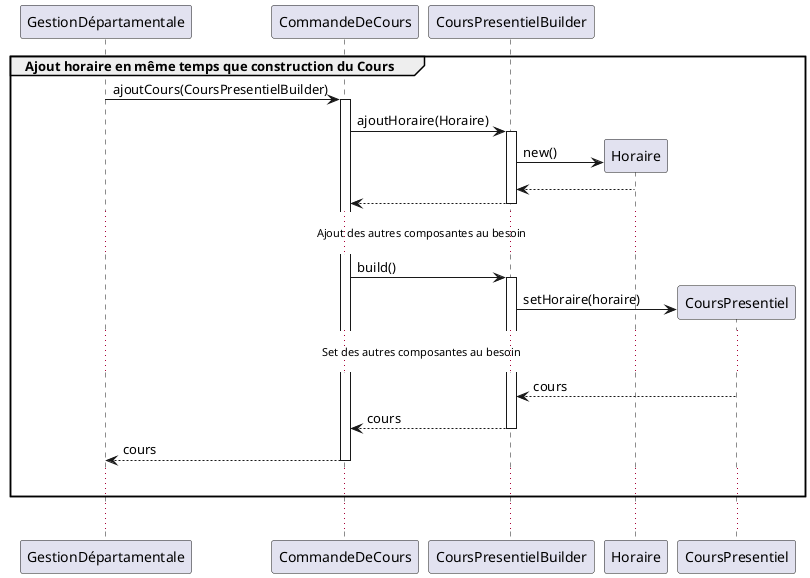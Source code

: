 @startuml
participant GestionDépartamentale
participant CommandeDeCours
participant CoursPresentielBuilder

group Ajout horaire en même temps que construction du Cours
GestionDépartamentale -> CommandeDeCours : ajoutCours(CoursPresentielBuilder)
    activate CommandeDeCours
        CommandeDeCours -> CoursPresentielBuilder : ajoutHoraire(Horaire)

        activate CoursPresentielBuilder
            create Horaire
            CoursPresentielBuilder -> Horaire : new()
            Horaire --> CoursPresentielBuilder
            CoursPresentielBuilder --> CommandeDeCours
        deactivate
    ... Ajout des autres composantes au besoin ...

    CommandeDeCours -> CoursPresentielBuilder: build()
        activate CoursPresentielBuilder
            create CoursPresentiel
            CoursPresentielBuilder -> CoursPresentiel: setHoraire(horaire)
            ... Set des autres composantes au besoin ...
            CoursPresentiel --> CoursPresentielBuilder : cours
            CoursPresentielBuilder --> CommandeDeCours : cours
        deactivate
    CommandeDeCours --> GestionDépartamentale : cours
    deactivate
    ...
end
...

@enduml